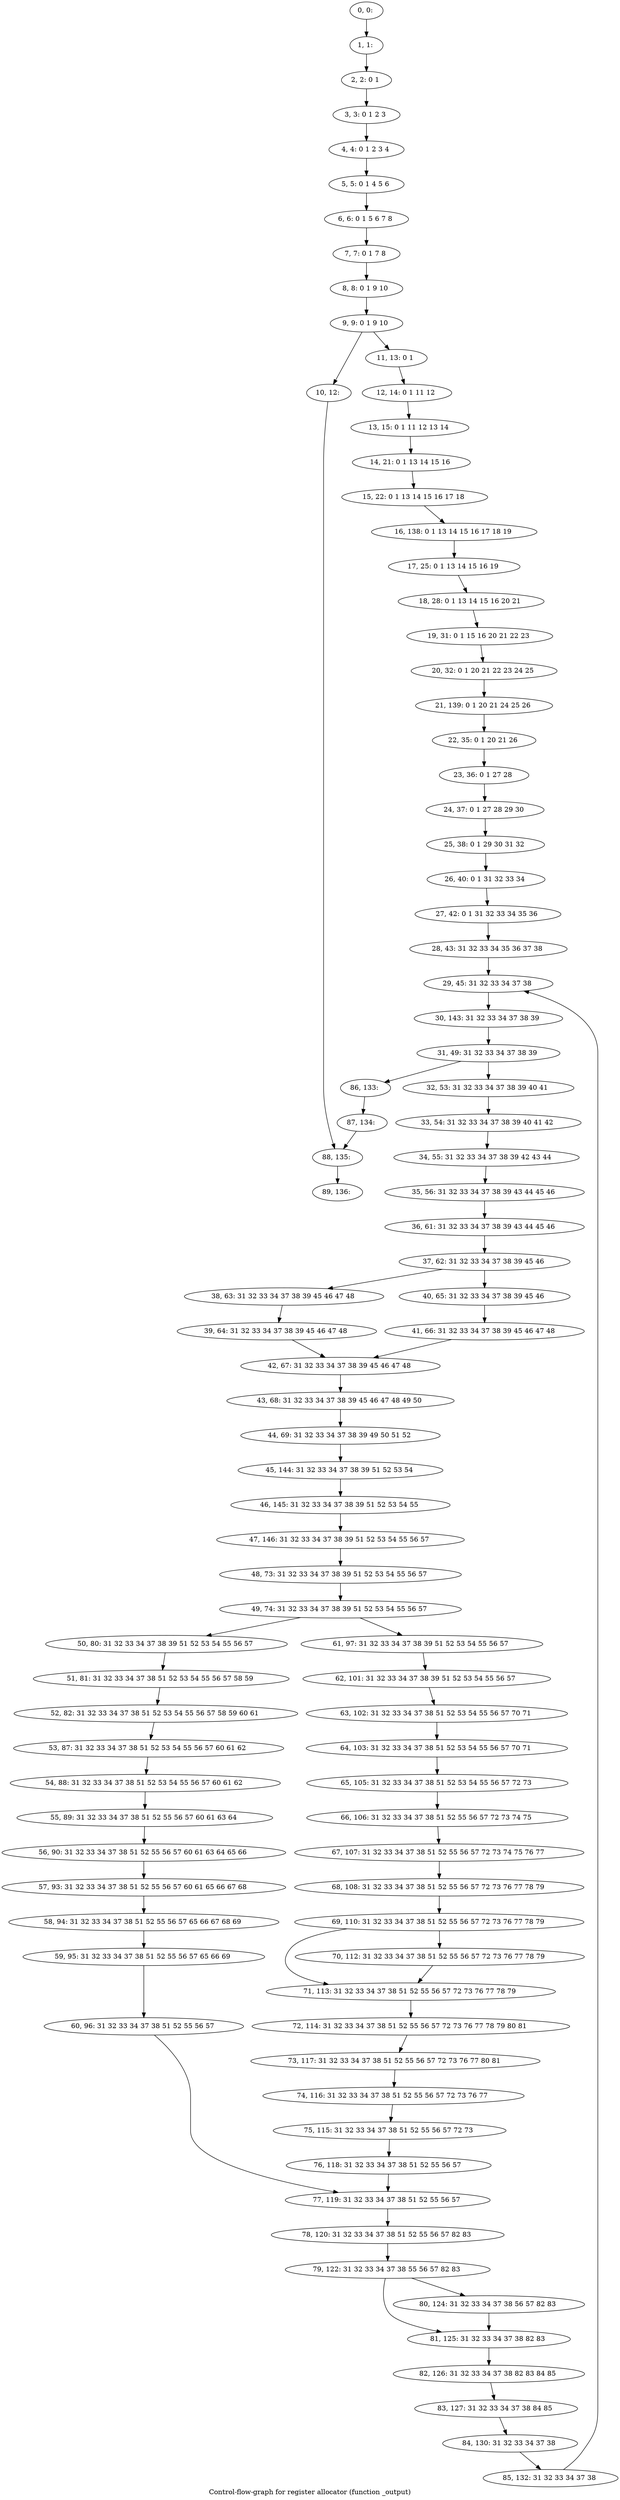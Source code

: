 digraph G {
graph [label="Control-flow-graph for register allocator (function _output)"]
0[label="0, 0: "];
1[label="1, 1: "];
2[label="2, 2: 0 1 "];
3[label="3, 3: 0 1 2 3 "];
4[label="4, 4: 0 1 2 3 4 "];
5[label="5, 5: 0 1 4 5 6 "];
6[label="6, 6: 0 1 5 6 7 8 "];
7[label="7, 7: 0 1 7 8 "];
8[label="8, 8: 0 1 9 10 "];
9[label="9, 9: 0 1 9 10 "];
10[label="10, 12: "];
11[label="11, 13: 0 1 "];
12[label="12, 14: 0 1 11 12 "];
13[label="13, 15: 0 1 11 12 13 14 "];
14[label="14, 21: 0 1 13 14 15 16 "];
15[label="15, 22: 0 1 13 14 15 16 17 18 "];
16[label="16, 138: 0 1 13 14 15 16 17 18 19 "];
17[label="17, 25: 0 1 13 14 15 16 19 "];
18[label="18, 28: 0 1 13 14 15 16 20 21 "];
19[label="19, 31: 0 1 15 16 20 21 22 23 "];
20[label="20, 32: 0 1 20 21 22 23 24 25 "];
21[label="21, 139: 0 1 20 21 24 25 26 "];
22[label="22, 35: 0 1 20 21 26 "];
23[label="23, 36: 0 1 27 28 "];
24[label="24, 37: 0 1 27 28 29 30 "];
25[label="25, 38: 0 1 29 30 31 32 "];
26[label="26, 40: 0 1 31 32 33 34 "];
27[label="27, 42: 0 1 31 32 33 34 35 36 "];
28[label="28, 43: 31 32 33 34 35 36 37 38 "];
29[label="29, 45: 31 32 33 34 37 38 "];
30[label="30, 143: 31 32 33 34 37 38 39 "];
31[label="31, 49: 31 32 33 34 37 38 39 "];
32[label="32, 53: 31 32 33 34 37 38 39 40 41 "];
33[label="33, 54: 31 32 33 34 37 38 39 40 41 42 "];
34[label="34, 55: 31 32 33 34 37 38 39 42 43 44 "];
35[label="35, 56: 31 32 33 34 37 38 39 43 44 45 46 "];
36[label="36, 61: 31 32 33 34 37 38 39 43 44 45 46 "];
37[label="37, 62: 31 32 33 34 37 38 39 45 46 "];
38[label="38, 63: 31 32 33 34 37 38 39 45 46 47 48 "];
39[label="39, 64: 31 32 33 34 37 38 39 45 46 47 48 "];
40[label="40, 65: 31 32 33 34 37 38 39 45 46 "];
41[label="41, 66: 31 32 33 34 37 38 39 45 46 47 48 "];
42[label="42, 67: 31 32 33 34 37 38 39 45 46 47 48 "];
43[label="43, 68: 31 32 33 34 37 38 39 45 46 47 48 49 50 "];
44[label="44, 69: 31 32 33 34 37 38 39 49 50 51 52 "];
45[label="45, 144: 31 32 33 34 37 38 39 51 52 53 54 "];
46[label="46, 145: 31 32 33 34 37 38 39 51 52 53 54 55 "];
47[label="47, 146: 31 32 33 34 37 38 39 51 52 53 54 55 56 57 "];
48[label="48, 73: 31 32 33 34 37 38 39 51 52 53 54 55 56 57 "];
49[label="49, 74: 31 32 33 34 37 38 39 51 52 53 54 55 56 57 "];
50[label="50, 80: 31 32 33 34 37 38 39 51 52 53 54 55 56 57 "];
51[label="51, 81: 31 32 33 34 37 38 51 52 53 54 55 56 57 58 59 "];
52[label="52, 82: 31 32 33 34 37 38 51 52 53 54 55 56 57 58 59 60 61 "];
53[label="53, 87: 31 32 33 34 37 38 51 52 53 54 55 56 57 60 61 62 "];
54[label="54, 88: 31 32 33 34 37 38 51 52 53 54 55 56 57 60 61 62 "];
55[label="55, 89: 31 32 33 34 37 38 51 52 55 56 57 60 61 63 64 "];
56[label="56, 90: 31 32 33 34 37 38 51 52 55 56 57 60 61 63 64 65 66 "];
57[label="57, 93: 31 32 33 34 37 38 51 52 55 56 57 60 61 65 66 67 68 "];
58[label="58, 94: 31 32 33 34 37 38 51 52 55 56 57 65 66 67 68 69 "];
59[label="59, 95: 31 32 33 34 37 38 51 52 55 56 57 65 66 69 "];
60[label="60, 96: 31 32 33 34 37 38 51 52 55 56 57 "];
61[label="61, 97: 31 32 33 34 37 38 39 51 52 53 54 55 56 57 "];
62[label="62, 101: 31 32 33 34 37 38 39 51 52 53 54 55 56 57 "];
63[label="63, 102: 31 32 33 34 37 38 51 52 53 54 55 56 57 70 71 "];
64[label="64, 103: 31 32 33 34 37 38 51 52 53 54 55 56 57 70 71 "];
65[label="65, 105: 31 32 33 34 37 38 51 52 53 54 55 56 57 72 73 "];
66[label="66, 106: 31 32 33 34 37 38 51 52 55 56 57 72 73 74 75 "];
67[label="67, 107: 31 32 33 34 37 38 51 52 55 56 57 72 73 74 75 76 77 "];
68[label="68, 108: 31 32 33 34 37 38 51 52 55 56 57 72 73 76 77 78 79 "];
69[label="69, 110: 31 32 33 34 37 38 51 52 55 56 57 72 73 76 77 78 79 "];
70[label="70, 112: 31 32 33 34 37 38 51 52 55 56 57 72 73 76 77 78 79 "];
71[label="71, 113: 31 32 33 34 37 38 51 52 55 56 57 72 73 76 77 78 79 "];
72[label="72, 114: 31 32 33 34 37 38 51 52 55 56 57 72 73 76 77 78 79 80 81 "];
73[label="73, 117: 31 32 33 34 37 38 51 52 55 56 57 72 73 76 77 80 81 "];
74[label="74, 116: 31 32 33 34 37 38 51 52 55 56 57 72 73 76 77 "];
75[label="75, 115: 31 32 33 34 37 38 51 52 55 56 57 72 73 "];
76[label="76, 118: 31 32 33 34 37 38 51 52 55 56 57 "];
77[label="77, 119: 31 32 33 34 37 38 51 52 55 56 57 "];
78[label="78, 120: 31 32 33 34 37 38 51 52 55 56 57 82 83 "];
79[label="79, 122: 31 32 33 34 37 38 55 56 57 82 83 "];
80[label="80, 124: 31 32 33 34 37 38 56 57 82 83 "];
81[label="81, 125: 31 32 33 34 37 38 82 83 "];
82[label="82, 126: 31 32 33 34 37 38 82 83 84 85 "];
83[label="83, 127: 31 32 33 34 37 38 84 85 "];
84[label="84, 130: 31 32 33 34 37 38 "];
85[label="85, 132: 31 32 33 34 37 38 "];
86[label="86, 133: "];
87[label="87, 134: "];
88[label="88, 135: "];
89[label="89, 136: "];
0->1 ;
1->2 ;
2->3 ;
3->4 ;
4->5 ;
5->6 ;
6->7 ;
7->8 ;
8->9 ;
9->10 ;
9->11 ;
10->88 ;
11->12 ;
12->13 ;
13->14 ;
14->15 ;
15->16 ;
16->17 ;
17->18 ;
18->19 ;
19->20 ;
20->21 ;
21->22 ;
22->23 ;
23->24 ;
24->25 ;
25->26 ;
26->27 ;
27->28 ;
28->29 ;
29->30 ;
30->31 ;
31->32 ;
31->86 ;
32->33 ;
33->34 ;
34->35 ;
35->36 ;
36->37 ;
37->38 ;
37->40 ;
38->39 ;
39->42 ;
40->41 ;
41->42 ;
42->43 ;
43->44 ;
44->45 ;
45->46 ;
46->47 ;
47->48 ;
48->49 ;
49->50 ;
49->61 ;
50->51 ;
51->52 ;
52->53 ;
53->54 ;
54->55 ;
55->56 ;
56->57 ;
57->58 ;
58->59 ;
59->60 ;
60->77 ;
61->62 ;
62->63 ;
63->64 ;
64->65 ;
65->66 ;
66->67 ;
67->68 ;
68->69 ;
69->70 ;
69->71 ;
70->71 ;
71->72 ;
72->73 ;
73->74 ;
74->75 ;
75->76 ;
76->77 ;
77->78 ;
78->79 ;
79->80 ;
79->81 ;
80->81 ;
81->82 ;
82->83 ;
83->84 ;
84->85 ;
85->29 ;
86->87 ;
87->88 ;
88->89 ;
}
